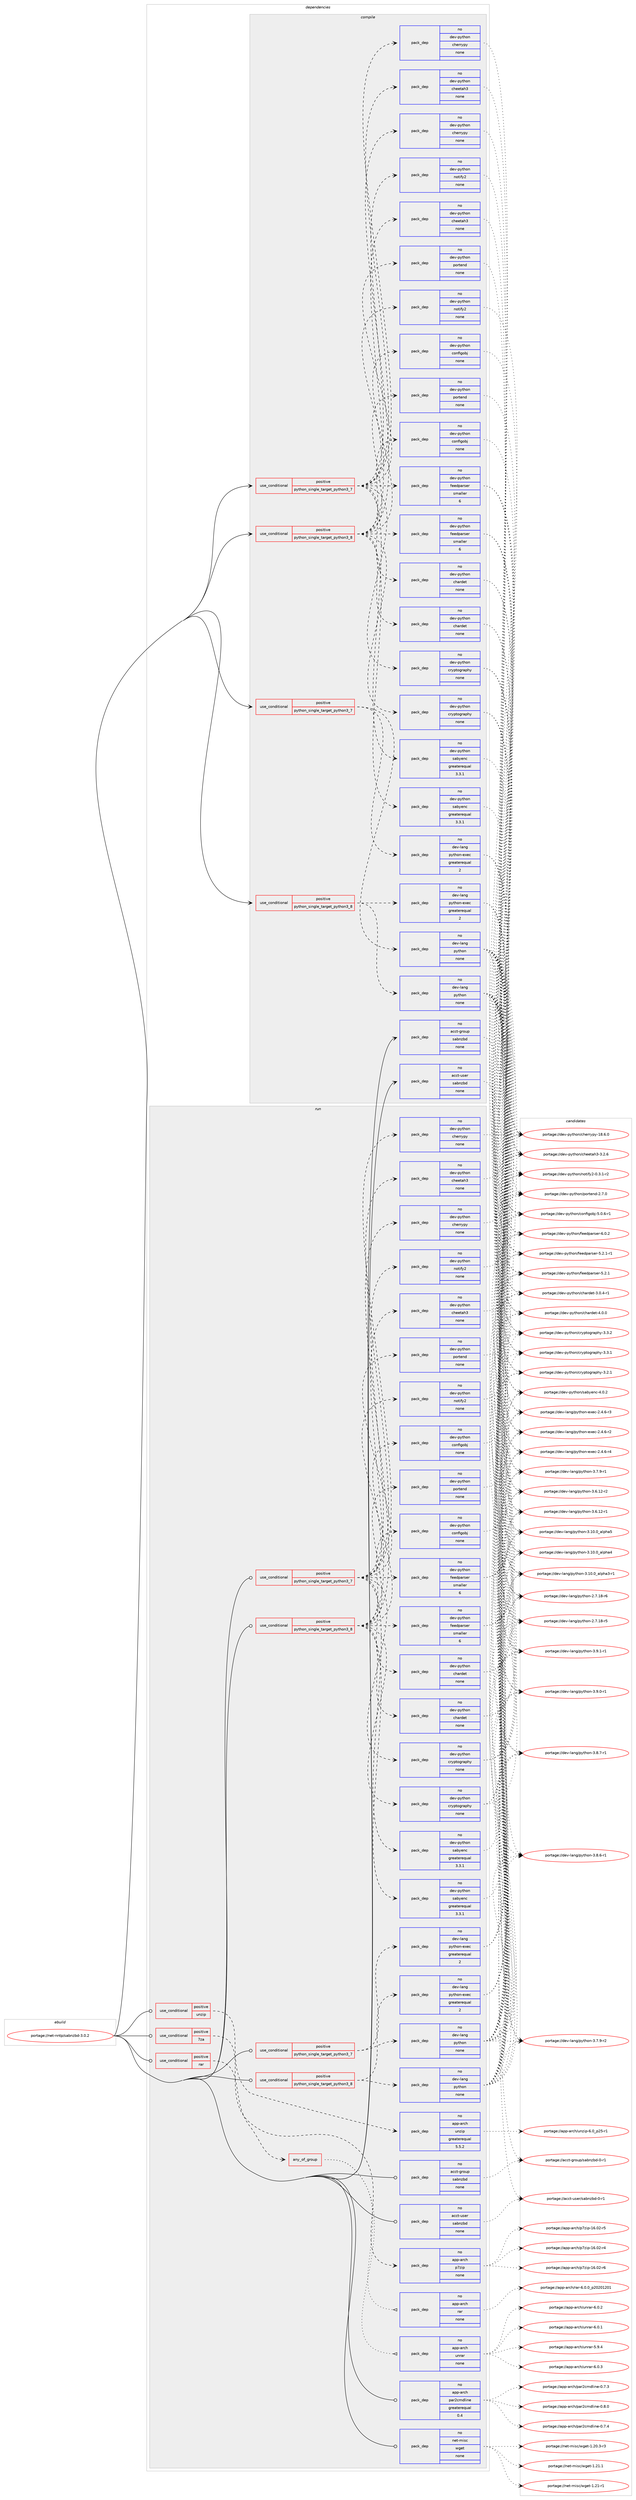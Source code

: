 digraph prolog {

# *************
# Graph options
# *************

newrank=true;
concentrate=true;
compound=true;
graph [rankdir=LR,fontname=Helvetica,fontsize=10,ranksep=1.5];#, ranksep=2.5, nodesep=0.2];
edge  [arrowhead=vee];
node  [fontname=Helvetica,fontsize=10];

# **********
# The ebuild
# **********

subgraph cluster_leftcol {
color=gray;
rank=same;
label=<<i>ebuild</i>>;
id [label="portage://net-nntp/sabnzbd-3.0.2", color=red, width=4, href="../net-nntp/sabnzbd-3.0.2.svg"];
}

# ****************
# The dependencies
# ****************

subgraph cluster_midcol {
color=gray;
label=<<i>dependencies</i>>;
subgraph cluster_compile {
fillcolor="#eeeeee";
style=filled;
label=<<i>compile</i>>;
subgraph cond4142 {
dependency14066 [label=<<TABLE BORDER="0" CELLBORDER="1" CELLSPACING="0" CELLPADDING="4"><TR><TD ROWSPAN="3" CELLPADDING="10">use_conditional</TD></TR><TR><TD>positive</TD></TR><TR><TD>python_single_target_python3_7</TD></TR></TABLE>>, shape=none, color=red];
subgraph pack9794 {
dependency14067 [label=<<TABLE BORDER="0" CELLBORDER="1" CELLSPACING="0" CELLPADDING="4" WIDTH="220"><TR><TD ROWSPAN="6" CELLPADDING="30">pack_dep</TD></TR><TR><TD WIDTH="110">no</TD></TR><TR><TD>dev-lang</TD></TR><TR><TD>python</TD></TR><TR><TD>none</TD></TR><TR><TD></TD></TR></TABLE>>, shape=none, color=blue];
}
dependency14066:e -> dependency14067:w [weight=20,style="dashed",arrowhead="vee"];
subgraph pack9795 {
dependency14068 [label=<<TABLE BORDER="0" CELLBORDER="1" CELLSPACING="0" CELLPADDING="4" WIDTH="220"><TR><TD ROWSPAN="6" CELLPADDING="30">pack_dep</TD></TR><TR><TD WIDTH="110">no</TD></TR><TR><TD>dev-lang</TD></TR><TR><TD>python-exec</TD></TR><TR><TD>greaterequal</TD></TR><TR><TD>2</TD></TR></TABLE>>, shape=none, color=blue];
}
dependency14066:e -> dependency14068:w [weight=20,style="dashed",arrowhead="vee"];
}
id:e -> dependency14066:w [weight=20,style="solid",arrowhead="vee"];
subgraph cond4143 {
dependency14069 [label=<<TABLE BORDER="0" CELLBORDER="1" CELLSPACING="0" CELLPADDING="4"><TR><TD ROWSPAN="3" CELLPADDING="10">use_conditional</TD></TR><TR><TD>positive</TD></TR><TR><TD>python_single_target_python3_7</TD></TR></TABLE>>, shape=none, color=red];
subgraph pack9796 {
dependency14070 [label=<<TABLE BORDER="0" CELLBORDER="1" CELLSPACING="0" CELLPADDING="4" WIDTH="220"><TR><TD ROWSPAN="6" CELLPADDING="30">pack_dep</TD></TR><TR><TD WIDTH="110">no</TD></TR><TR><TD>dev-python</TD></TR><TR><TD>chardet</TD></TR><TR><TD>none</TD></TR><TR><TD></TD></TR></TABLE>>, shape=none, color=blue];
}
dependency14069:e -> dependency14070:w [weight=20,style="dashed",arrowhead="vee"];
subgraph pack9797 {
dependency14071 [label=<<TABLE BORDER="0" CELLBORDER="1" CELLSPACING="0" CELLPADDING="4" WIDTH="220"><TR><TD ROWSPAN="6" CELLPADDING="30">pack_dep</TD></TR><TR><TD WIDTH="110">no</TD></TR><TR><TD>dev-python</TD></TR><TR><TD>cheetah3</TD></TR><TR><TD>none</TD></TR><TR><TD></TD></TR></TABLE>>, shape=none, color=blue];
}
dependency14069:e -> dependency14071:w [weight=20,style="dashed",arrowhead="vee"];
subgraph pack9798 {
dependency14072 [label=<<TABLE BORDER="0" CELLBORDER="1" CELLSPACING="0" CELLPADDING="4" WIDTH="220"><TR><TD ROWSPAN="6" CELLPADDING="30">pack_dep</TD></TR><TR><TD WIDTH="110">no</TD></TR><TR><TD>dev-python</TD></TR><TR><TD>cherrypy</TD></TR><TR><TD>none</TD></TR><TR><TD></TD></TR></TABLE>>, shape=none, color=blue];
}
dependency14069:e -> dependency14072:w [weight=20,style="dashed",arrowhead="vee"];
subgraph pack9799 {
dependency14073 [label=<<TABLE BORDER="0" CELLBORDER="1" CELLSPACING="0" CELLPADDING="4" WIDTH="220"><TR><TD ROWSPAN="6" CELLPADDING="30">pack_dep</TD></TR><TR><TD WIDTH="110">no</TD></TR><TR><TD>dev-python</TD></TR><TR><TD>configobj</TD></TR><TR><TD>none</TD></TR><TR><TD></TD></TR></TABLE>>, shape=none, color=blue];
}
dependency14069:e -> dependency14073:w [weight=20,style="dashed",arrowhead="vee"];
subgraph pack9800 {
dependency14074 [label=<<TABLE BORDER="0" CELLBORDER="1" CELLSPACING="0" CELLPADDING="4" WIDTH="220"><TR><TD ROWSPAN="6" CELLPADDING="30">pack_dep</TD></TR><TR><TD WIDTH="110">no</TD></TR><TR><TD>dev-python</TD></TR><TR><TD>cryptography</TD></TR><TR><TD>none</TD></TR><TR><TD></TD></TR></TABLE>>, shape=none, color=blue];
}
dependency14069:e -> dependency14074:w [weight=20,style="dashed",arrowhead="vee"];
subgraph pack9801 {
dependency14075 [label=<<TABLE BORDER="0" CELLBORDER="1" CELLSPACING="0" CELLPADDING="4" WIDTH="220"><TR><TD ROWSPAN="6" CELLPADDING="30">pack_dep</TD></TR><TR><TD WIDTH="110">no</TD></TR><TR><TD>dev-python</TD></TR><TR><TD>feedparser</TD></TR><TR><TD>smaller</TD></TR><TR><TD>6</TD></TR></TABLE>>, shape=none, color=blue];
}
dependency14069:e -> dependency14075:w [weight=20,style="dashed",arrowhead="vee"];
subgraph pack9802 {
dependency14076 [label=<<TABLE BORDER="0" CELLBORDER="1" CELLSPACING="0" CELLPADDING="4" WIDTH="220"><TR><TD ROWSPAN="6" CELLPADDING="30">pack_dep</TD></TR><TR><TD WIDTH="110">no</TD></TR><TR><TD>dev-python</TD></TR><TR><TD>notify2</TD></TR><TR><TD>none</TD></TR><TR><TD></TD></TR></TABLE>>, shape=none, color=blue];
}
dependency14069:e -> dependency14076:w [weight=20,style="dashed",arrowhead="vee"];
subgraph pack9803 {
dependency14077 [label=<<TABLE BORDER="0" CELLBORDER="1" CELLSPACING="0" CELLPADDING="4" WIDTH="220"><TR><TD ROWSPAN="6" CELLPADDING="30">pack_dep</TD></TR><TR><TD WIDTH="110">no</TD></TR><TR><TD>dev-python</TD></TR><TR><TD>portend</TD></TR><TR><TD>none</TD></TR><TR><TD></TD></TR></TABLE>>, shape=none, color=blue];
}
dependency14069:e -> dependency14077:w [weight=20,style="dashed",arrowhead="vee"];
subgraph pack9804 {
dependency14078 [label=<<TABLE BORDER="0" CELLBORDER="1" CELLSPACING="0" CELLPADDING="4" WIDTH="220"><TR><TD ROWSPAN="6" CELLPADDING="30">pack_dep</TD></TR><TR><TD WIDTH="110">no</TD></TR><TR><TD>dev-python</TD></TR><TR><TD>sabyenc</TD></TR><TR><TD>greaterequal</TD></TR><TR><TD>3.3.1</TD></TR></TABLE>>, shape=none, color=blue];
}
dependency14069:e -> dependency14078:w [weight=20,style="dashed",arrowhead="vee"];
}
id:e -> dependency14069:w [weight=20,style="solid",arrowhead="vee"];
subgraph cond4144 {
dependency14079 [label=<<TABLE BORDER="0" CELLBORDER="1" CELLSPACING="0" CELLPADDING="4"><TR><TD ROWSPAN="3" CELLPADDING="10">use_conditional</TD></TR><TR><TD>positive</TD></TR><TR><TD>python_single_target_python3_8</TD></TR></TABLE>>, shape=none, color=red];
subgraph pack9805 {
dependency14080 [label=<<TABLE BORDER="0" CELLBORDER="1" CELLSPACING="0" CELLPADDING="4" WIDTH="220"><TR><TD ROWSPAN="6" CELLPADDING="30">pack_dep</TD></TR><TR><TD WIDTH="110">no</TD></TR><TR><TD>dev-lang</TD></TR><TR><TD>python</TD></TR><TR><TD>none</TD></TR><TR><TD></TD></TR></TABLE>>, shape=none, color=blue];
}
dependency14079:e -> dependency14080:w [weight=20,style="dashed",arrowhead="vee"];
subgraph pack9806 {
dependency14081 [label=<<TABLE BORDER="0" CELLBORDER="1" CELLSPACING="0" CELLPADDING="4" WIDTH="220"><TR><TD ROWSPAN="6" CELLPADDING="30">pack_dep</TD></TR><TR><TD WIDTH="110">no</TD></TR><TR><TD>dev-lang</TD></TR><TR><TD>python-exec</TD></TR><TR><TD>greaterequal</TD></TR><TR><TD>2</TD></TR></TABLE>>, shape=none, color=blue];
}
dependency14079:e -> dependency14081:w [weight=20,style="dashed",arrowhead="vee"];
}
id:e -> dependency14079:w [weight=20,style="solid",arrowhead="vee"];
subgraph cond4145 {
dependency14082 [label=<<TABLE BORDER="0" CELLBORDER="1" CELLSPACING="0" CELLPADDING="4"><TR><TD ROWSPAN="3" CELLPADDING="10">use_conditional</TD></TR><TR><TD>positive</TD></TR><TR><TD>python_single_target_python3_8</TD></TR></TABLE>>, shape=none, color=red];
subgraph pack9807 {
dependency14083 [label=<<TABLE BORDER="0" CELLBORDER="1" CELLSPACING="0" CELLPADDING="4" WIDTH="220"><TR><TD ROWSPAN="6" CELLPADDING="30">pack_dep</TD></TR><TR><TD WIDTH="110">no</TD></TR><TR><TD>dev-python</TD></TR><TR><TD>chardet</TD></TR><TR><TD>none</TD></TR><TR><TD></TD></TR></TABLE>>, shape=none, color=blue];
}
dependency14082:e -> dependency14083:w [weight=20,style="dashed",arrowhead="vee"];
subgraph pack9808 {
dependency14084 [label=<<TABLE BORDER="0" CELLBORDER="1" CELLSPACING="0" CELLPADDING="4" WIDTH="220"><TR><TD ROWSPAN="6" CELLPADDING="30">pack_dep</TD></TR><TR><TD WIDTH="110">no</TD></TR><TR><TD>dev-python</TD></TR><TR><TD>cheetah3</TD></TR><TR><TD>none</TD></TR><TR><TD></TD></TR></TABLE>>, shape=none, color=blue];
}
dependency14082:e -> dependency14084:w [weight=20,style="dashed",arrowhead="vee"];
subgraph pack9809 {
dependency14085 [label=<<TABLE BORDER="0" CELLBORDER="1" CELLSPACING="0" CELLPADDING="4" WIDTH="220"><TR><TD ROWSPAN="6" CELLPADDING="30">pack_dep</TD></TR><TR><TD WIDTH="110">no</TD></TR><TR><TD>dev-python</TD></TR><TR><TD>cherrypy</TD></TR><TR><TD>none</TD></TR><TR><TD></TD></TR></TABLE>>, shape=none, color=blue];
}
dependency14082:e -> dependency14085:w [weight=20,style="dashed",arrowhead="vee"];
subgraph pack9810 {
dependency14086 [label=<<TABLE BORDER="0" CELLBORDER="1" CELLSPACING="0" CELLPADDING="4" WIDTH="220"><TR><TD ROWSPAN="6" CELLPADDING="30">pack_dep</TD></TR><TR><TD WIDTH="110">no</TD></TR><TR><TD>dev-python</TD></TR><TR><TD>configobj</TD></TR><TR><TD>none</TD></TR><TR><TD></TD></TR></TABLE>>, shape=none, color=blue];
}
dependency14082:e -> dependency14086:w [weight=20,style="dashed",arrowhead="vee"];
subgraph pack9811 {
dependency14087 [label=<<TABLE BORDER="0" CELLBORDER="1" CELLSPACING="0" CELLPADDING="4" WIDTH="220"><TR><TD ROWSPAN="6" CELLPADDING="30">pack_dep</TD></TR><TR><TD WIDTH="110">no</TD></TR><TR><TD>dev-python</TD></TR><TR><TD>cryptography</TD></TR><TR><TD>none</TD></TR><TR><TD></TD></TR></TABLE>>, shape=none, color=blue];
}
dependency14082:e -> dependency14087:w [weight=20,style="dashed",arrowhead="vee"];
subgraph pack9812 {
dependency14088 [label=<<TABLE BORDER="0" CELLBORDER="1" CELLSPACING="0" CELLPADDING="4" WIDTH="220"><TR><TD ROWSPAN="6" CELLPADDING="30">pack_dep</TD></TR><TR><TD WIDTH="110">no</TD></TR><TR><TD>dev-python</TD></TR><TR><TD>feedparser</TD></TR><TR><TD>smaller</TD></TR><TR><TD>6</TD></TR></TABLE>>, shape=none, color=blue];
}
dependency14082:e -> dependency14088:w [weight=20,style="dashed",arrowhead="vee"];
subgraph pack9813 {
dependency14089 [label=<<TABLE BORDER="0" CELLBORDER="1" CELLSPACING="0" CELLPADDING="4" WIDTH="220"><TR><TD ROWSPAN="6" CELLPADDING="30">pack_dep</TD></TR><TR><TD WIDTH="110">no</TD></TR><TR><TD>dev-python</TD></TR><TR><TD>notify2</TD></TR><TR><TD>none</TD></TR><TR><TD></TD></TR></TABLE>>, shape=none, color=blue];
}
dependency14082:e -> dependency14089:w [weight=20,style="dashed",arrowhead="vee"];
subgraph pack9814 {
dependency14090 [label=<<TABLE BORDER="0" CELLBORDER="1" CELLSPACING="0" CELLPADDING="4" WIDTH="220"><TR><TD ROWSPAN="6" CELLPADDING="30">pack_dep</TD></TR><TR><TD WIDTH="110">no</TD></TR><TR><TD>dev-python</TD></TR><TR><TD>portend</TD></TR><TR><TD>none</TD></TR><TR><TD></TD></TR></TABLE>>, shape=none, color=blue];
}
dependency14082:e -> dependency14090:w [weight=20,style="dashed",arrowhead="vee"];
subgraph pack9815 {
dependency14091 [label=<<TABLE BORDER="0" CELLBORDER="1" CELLSPACING="0" CELLPADDING="4" WIDTH="220"><TR><TD ROWSPAN="6" CELLPADDING="30">pack_dep</TD></TR><TR><TD WIDTH="110">no</TD></TR><TR><TD>dev-python</TD></TR><TR><TD>sabyenc</TD></TR><TR><TD>greaterequal</TD></TR><TR><TD>3.3.1</TD></TR></TABLE>>, shape=none, color=blue];
}
dependency14082:e -> dependency14091:w [weight=20,style="dashed",arrowhead="vee"];
}
id:e -> dependency14082:w [weight=20,style="solid",arrowhead="vee"];
subgraph pack9816 {
dependency14092 [label=<<TABLE BORDER="0" CELLBORDER="1" CELLSPACING="0" CELLPADDING="4" WIDTH="220"><TR><TD ROWSPAN="6" CELLPADDING="30">pack_dep</TD></TR><TR><TD WIDTH="110">no</TD></TR><TR><TD>acct-group</TD></TR><TR><TD>sabnzbd</TD></TR><TR><TD>none</TD></TR><TR><TD></TD></TR></TABLE>>, shape=none, color=blue];
}
id:e -> dependency14092:w [weight=20,style="solid",arrowhead="vee"];
subgraph pack9817 {
dependency14093 [label=<<TABLE BORDER="0" CELLBORDER="1" CELLSPACING="0" CELLPADDING="4" WIDTH="220"><TR><TD ROWSPAN="6" CELLPADDING="30">pack_dep</TD></TR><TR><TD WIDTH="110">no</TD></TR><TR><TD>acct-user</TD></TR><TR><TD>sabnzbd</TD></TR><TR><TD>none</TD></TR><TR><TD></TD></TR></TABLE>>, shape=none, color=blue];
}
id:e -> dependency14093:w [weight=20,style="solid",arrowhead="vee"];
}
subgraph cluster_compileandrun {
fillcolor="#eeeeee";
style=filled;
label=<<i>compile and run</i>>;
}
subgraph cluster_run {
fillcolor="#eeeeee";
style=filled;
label=<<i>run</i>>;
subgraph cond4146 {
dependency14094 [label=<<TABLE BORDER="0" CELLBORDER="1" CELLSPACING="0" CELLPADDING="4"><TR><TD ROWSPAN="3" CELLPADDING="10">use_conditional</TD></TR><TR><TD>positive</TD></TR><TR><TD>7za</TD></TR></TABLE>>, shape=none, color=red];
subgraph pack9818 {
dependency14095 [label=<<TABLE BORDER="0" CELLBORDER="1" CELLSPACING="0" CELLPADDING="4" WIDTH="220"><TR><TD ROWSPAN="6" CELLPADDING="30">pack_dep</TD></TR><TR><TD WIDTH="110">no</TD></TR><TR><TD>app-arch</TD></TR><TR><TD>p7zip</TD></TR><TR><TD>none</TD></TR><TR><TD></TD></TR></TABLE>>, shape=none, color=blue];
}
dependency14094:e -> dependency14095:w [weight=20,style="dashed",arrowhead="vee"];
}
id:e -> dependency14094:w [weight=20,style="solid",arrowhead="odot"];
subgraph cond4147 {
dependency14096 [label=<<TABLE BORDER="0" CELLBORDER="1" CELLSPACING="0" CELLPADDING="4"><TR><TD ROWSPAN="3" CELLPADDING="10">use_conditional</TD></TR><TR><TD>positive</TD></TR><TR><TD>python_single_target_python3_7</TD></TR></TABLE>>, shape=none, color=red];
subgraph pack9819 {
dependency14097 [label=<<TABLE BORDER="0" CELLBORDER="1" CELLSPACING="0" CELLPADDING="4" WIDTH="220"><TR><TD ROWSPAN="6" CELLPADDING="30">pack_dep</TD></TR><TR><TD WIDTH="110">no</TD></TR><TR><TD>dev-lang</TD></TR><TR><TD>python</TD></TR><TR><TD>none</TD></TR><TR><TD></TD></TR></TABLE>>, shape=none, color=blue];
}
dependency14096:e -> dependency14097:w [weight=20,style="dashed",arrowhead="vee"];
subgraph pack9820 {
dependency14098 [label=<<TABLE BORDER="0" CELLBORDER="1" CELLSPACING="0" CELLPADDING="4" WIDTH="220"><TR><TD ROWSPAN="6" CELLPADDING="30">pack_dep</TD></TR><TR><TD WIDTH="110">no</TD></TR><TR><TD>dev-lang</TD></TR><TR><TD>python-exec</TD></TR><TR><TD>greaterequal</TD></TR><TR><TD>2</TD></TR></TABLE>>, shape=none, color=blue];
}
dependency14096:e -> dependency14098:w [weight=20,style="dashed",arrowhead="vee"];
}
id:e -> dependency14096:w [weight=20,style="solid",arrowhead="odot"];
subgraph cond4148 {
dependency14099 [label=<<TABLE BORDER="0" CELLBORDER="1" CELLSPACING="0" CELLPADDING="4"><TR><TD ROWSPAN="3" CELLPADDING="10">use_conditional</TD></TR><TR><TD>positive</TD></TR><TR><TD>python_single_target_python3_7</TD></TR></TABLE>>, shape=none, color=red];
subgraph pack9821 {
dependency14100 [label=<<TABLE BORDER="0" CELLBORDER="1" CELLSPACING="0" CELLPADDING="4" WIDTH="220"><TR><TD ROWSPAN="6" CELLPADDING="30">pack_dep</TD></TR><TR><TD WIDTH="110">no</TD></TR><TR><TD>dev-python</TD></TR><TR><TD>chardet</TD></TR><TR><TD>none</TD></TR><TR><TD></TD></TR></TABLE>>, shape=none, color=blue];
}
dependency14099:e -> dependency14100:w [weight=20,style="dashed",arrowhead="vee"];
subgraph pack9822 {
dependency14101 [label=<<TABLE BORDER="0" CELLBORDER="1" CELLSPACING="0" CELLPADDING="4" WIDTH="220"><TR><TD ROWSPAN="6" CELLPADDING="30">pack_dep</TD></TR><TR><TD WIDTH="110">no</TD></TR><TR><TD>dev-python</TD></TR><TR><TD>cheetah3</TD></TR><TR><TD>none</TD></TR><TR><TD></TD></TR></TABLE>>, shape=none, color=blue];
}
dependency14099:e -> dependency14101:w [weight=20,style="dashed",arrowhead="vee"];
subgraph pack9823 {
dependency14102 [label=<<TABLE BORDER="0" CELLBORDER="1" CELLSPACING="0" CELLPADDING="4" WIDTH="220"><TR><TD ROWSPAN="6" CELLPADDING="30">pack_dep</TD></TR><TR><TD WIDTH="110">no</TD></TR><TR><TD>dev-python</TD></TR><TR><TD>cherrypy</TD></TR><TR><TD>none</TD></TR><TR><TD></TD></TR></TABLE>>, shape=none, color=blue];
}
dependency14099:e -> dependency14102:w [weight=20,style="dashed",arrowhead="vee"];
subgraph pack9824 {
dependency14103 [label=<<TABLE BORDER="0" CELLBORDER="1" CELLSPACING="0" CELLPADDING="4" WIDTH="220"><TR><TD ROWSPAN="6" CELLPADDING="30">pack_dep</TD></TR><TR><TD WIDTH="110">no</TD></TR><TR><TD>dev-python</TD></TR><TR><TD>configobj</TD></TR><TR><TD>none</TD></TR><TR><TD></TD></TR></TABLE>>, shape=none, color=blue];
}
dependency14099:e -> dependency14103:w [weight=20,style="dashed",arrowhead="vee"];
subgraph pack9825 {
dependency14104 [label=<<TABLE BORDER="0" CELLBORDER="1" CELLSPACING="0" CELLPADDING="4" WIDTH="220"><TR><TD ROWSPAN="6" CELLPADDING="30">pack_dep</TD></TR><TR><TD WIDTH="110">no</TD></TR><TR><TD>dev-python</TD></TR><TR><TD>cryptography</TD></TR><TR><TD>none</TD></TR><TR><TD></TD></TR></TABLE>>, shape=none, color=blue];
}
dependency14099:e -> dependency14104:w [weight=20,style="dashed",arrowhead="vee"];
subgraph pack9826 {
dependency14105 [label=<<TABLE BORDER="0" CELLBORDER="1" CELLSPACING="0" CELLPADDING="4" WIDTH="220"><TR><TD ROWSPAN="6" CELLPADDING="30">pack_dep</TD></TR><TR><TD WIDTH="110">no</TD></TR><TR><TD>dev-python</TD></TR><TR><TD>feedparser</TD></TR><TR><TD>smaller</TD></TR><TR><TD>6</TD></TR></TABLE>>, shape=none, color=blue];
}
dependency14099:e -> dependency14105:w [weight=20,style="dashed",arrowhead="vee"];
subgraph pack9827 {
dependency14106 [label=<<TABLE BORDER="0" CELLBORDER="1" CELLSPACING="0" CELLPADDING="4" WIDTH="220"><TR><TD ROWSPAN="6" CELLPADDING="30">pack_dep</TD></TR><TR><TD WIDTH="110">no</TD></TR><TR><TD>dev-python</TD></TR><TR><TD>notify2</TD></TR><TR><TD>none</TD></TR><TR><TD></TD></TR></TABLE>>, shape=none, color=blue];
}
dependency14099:e -> dependency14106:w [weight=20,style="dashed",arrowhead="vee"];
subgraph pack9828 {
dependency14107 [label=<<TABLE BORDER="0" CELLBORDER="1" CELLSPACING="0" CELLPADDING="4" WIDTH="220"><TR><TD ROWSPAN="6" CELLPADDING="30">pack_dep</TD></TR><TR><TD WIDTH="110">no</TD></TR><TR><TD>dev-python</TD></TR><TR><TD>portend</TD></TR><TR><TD>none</TD></TR><TR><TD></TD></TR></TABLE>>, shape=none, color=blue];
}
dependency14099:e -> dependency14107:w [weight=20,style="dashed",arrowhead="vee"];
subgraph pack9829 {
dependency14108 [label=<<TABLE BORDER="0" CELLBORDER="1" CELLSPACING="0" CELLPADDING="4" WIDTH="220"><TR><TD ROWSPAN="6" CELLPADDING="30">pack_dep</TD></TR><TR><TD WIDTH="110">no</TD></TR><TR><TD>dev-python</TD></TR><TR><TD>sabyenc</TD></TR><TR><TD>greaterequal</TD></TR><TR><TD>3.3.1</TD></TR></TABLE>>, shape=none, color=blue];
}
dependency14099:e -> dependency14108:w [weight=20,style="dashed",arrowhead="vee"];
}
id:e -> dependency14099:w [weight=20,style="solid",arrowhead="odot"];
subgraph cond4149 {
dependency14109 [label=<<TABLE BORDER="0" CELLBORDER="1" CELLSPACING="0" CELLPADDING="4"><TR><TD ROWSPAN="3" CELLPADDING="10">use_conditional</TD></TR><TR><TD>positive</TD></TR><TR><TD>python_single_target_python3_8</TD></TR></TABLE>>, shape=none, color=red];
subgraph pack9830 {
dependency14110 [label=<<TABLE BORDER="0" CELLBORDER="1" CELLSPACING="0" CELLPADDING="4" WIDTH="220"><TR><TD ROWSPAN="6" CELLPADDING="30">pack_dep</TD></TR><TR><TD WIDTH="110">no</TD></TR><TR><TD>dev-lang</TD></TR><TR><TD>python</TD></TR><TR><TD>none</TD></TR><TR><TD></TD></TR></TABLE>>, shape=none, color=blue];
}
dependency14109:e -> dependency14110:w [weight=20,style="dashed",arrowhead="vee"];
subgraph pack9831 {
dependency14111 [label=<<TABLE BORDER="0" CELLBORDER="1" CELLSPACING="0" CELLPADDING="4" WIDTH="220"><TR><TD ROWSPAN="6" CELLPADDING="30">pack_dep</TD></TR><TR><TD WIDTH="110">no</TD></TR><TR><TD>dev-lang</TD></TR><TR><TD>python-exec</TD></TR><TR><TD>greaterequal</TD></TR><TR><TD>2</TD></TR></TABLE>>, shape=none, color=blue];
}
dependency14109:e -> dependency14111:w [weight=20,style="dashed",arrowhead="vee"];
}
id:e -> dependency14109:w [weight=20,style="solid",arrowhead="odot"];
subgraph cond4150 {
dependency14112 [label=<<TABLE BORDER="0" CELLBORDER="1" CELLSPACING="0" CELLPADDING="4"><TR><TD ROWSPAN="3" CELLPADDING="10">use_conditional</TD></TR><TR><TD>positive</TD></TR><TR><TD>python_single_target_python3_8</TD></TR></TABLE>>, shape=none, color=red];
subgraph pack9832 {
dependency14113 [label=<<TABLE BORDER="0" CELLBORDER="1" CELLSPACING="0" CELLPADDING="4" WIDTH="220"><TR><TD ROWSPAN="6" CELLPADDING="30">pack_dep</TD></TR><TR><TD WIDTH="110">no</TD></TR><TR><TD>dev-python</TD></TR><TR><TD>chardet</TD></TR><TR><TD>none</TD></TR><TR><TD></TD></TR></TABLE>>, shape=none, color=blue];
}
dependency14112:e -> dependency14113:w [weight=20,style="dashed",arrowhead="vee"];
subgraph pack9833 {
dependency14114 [label=<<TABLE BORDER="0" CELLBORDER="1" CELLSPACING="0" CELLPADDING="4" WIDTH="220"><TR><TD ROWSPAN="6" CELLPADDING="30">pack_dep</TD></TR><TR><TD WIDTH="110">no</TD></TR><TR><TD>dev-python</TD></TR><TR><TD>cheetah3</TD></TR><TR><TD>none</TD></TR><TR><TD></TD></TR></TABLE>>, shape=none, color=blue];
}
dependency14112:e -> dependency14114:w [weight=20,style="dashed",arrowhead="vee"];
subgraph pack9834 {
dependency14115 [label=<<TABLE BORDER="0" CELLBORDER="1" CELLSPACING="0" CELLPADDING="4" WIDTH="220"><TR><TD ROWSPAN="6" CELLPADDING="30">pack_dep</TD></TR><TR><TD WIDTH="110">no</TD></TR><TR><TD>dev-python</TD></TR><TR><TD>cherrypy</TD></TR><TR><TD>none</TD></TR><TR><TD></TD></TR></TABLE>>, shape=none, color=blue];
}
dependency14112:e -> dependency14115:w [weight=20,style="dashed",arrowhead="vee"];
subgraph pack9835 {
dependency14116 [label=<<TABLE BORDER="0" CELLBORDER="1" CELLSPACING="0" CELLPADDING="4" WIDTH="220"><TR><TD ROWSPAN="6" CELLPADDING="30">pack_dep</TD></TR><TR><TD WIDTH="110">no</TD></TR><TR><TD>dev-python</TD></TR><TR><TD>configobj</TD></TR><TR><TD>none</TD></TR><TR><TD></TD></TR></TABLE>>, shape=none, color=blue];
}
dependency14112:e -> dependency14116:w [weight=20,style="dashed",arrowhead="vee"];
subgraph pack9836 {
dependency14117 [label=<<TABLE BORDER="0" CELLBORDER="1" CELLSPACING="0" CELLPADDING="4" WIDTH="220"><TR><TD ROWSPAN="6" CELLPADDING="30">pack_dep</TD></TR><TR><TD WIDTH="110">no</TD></TR><TR><TD>dev-python</TD></TR><TR><TD>cryptography</TD></TR><TR><TD>none</TD></TR><TR><TD></TD></TR></TABLE>>, shape=none, color=blue];
}
dependency14112:e -> dependency14117:w [weight=20,style="dashed",arrowhead="vee"];
subgraph pack9837 {
dependency14118 [label=<<TABLE BORDER="0" CELLBORDER="1" CELLSPACING="0" CELLPADDING="4" WIDTH="220"><TR><TD ROWSPAN="6" CELLPADDING="30">pack_dep</TD></TR><TR><TD WIDTH="110">no</TD></TR><TR><TD>dev-python</TD></TR><TR><TD>feedparser</TD></TR><TR><TD>smaller</TD></TR><TR><TD>6</TD></TR></TABLE>>, shape=none, color=blue];
}
dependency14112:e -> dependency14118:w [weight=20,style="dashed",arrowhead="vee"];
subgraph pack9838 {
dependency14119 [label=<<TABLE BORDER="0" CELLBORDER="1" CELLSPACING="0" CELLPADDING="4" WIDTH="220"><TR><TD ROWSPAN="6" CELLPADDING="30">pack_dep</TD></TR><TR><TD WIDTH="110">no</TD></TR><TR><TD>dev-python</TD></TR><TR><TD>notify2</TD></TR><TR><TD>none</TD></TR><TR><TD></TD></TR></TABLE>>, shape=none, color=blue];
}
dependency14112:e -> dependency14119:w [weight=20,style="dashed",arrowhead="vee"];
subgraph pack9839 {
dependency14120 [label=<<TABLE BORDER="0" CELLBORDER="1" CELLSPACING="0" CELLPADDING="4" WIDTH="220"><TR><TD ROWSPAN="6" CELLPADDING="30">pack_dep</TD></TR><TR><TD WIDTH="110">no</TD></TR><TR><TD>dev-python</TD></TR><TR><TD>portend</TD></TR><TR><TD>none</TD></TR><TR><TD></TD></TR></TABLE>>, shape=none, color=blue];
}
dependency14112:e -> dependency14120:w [weight=20,style="dashed",arrowhead="vee"];
subgraph pack9840 {
dependency14121 [label=<<TABLE BORDER="0" CELLBORDER="1" CELLSPACING="0" CELLPADDING="4" WIDTH="220"><TR><TD ROWSPAN="6" CELLPADDING="30">pack_dep</TD></TR><TR><TD WIDTH="110">no</TD></TR><TR><TD>dev-python</TD></TR><TR><TD>sabyenc</TD></TR><TR><TD>greaterequal</TD></TR><TR><TD>3.3.1</TD></TR></TABLE>>, shape=none, color=blue];
}
dependency14112:e -> dependency14121:w [weight=20,style="dashed",arrowhead="vee"];
}
id:e -> dependency14112:w [weight=20,style="solid",arrowhead="odot"];
subgraph cond4151 {
dependency14122 [label=<<TABLE BORDER="0" CELLBORDER="1" CELLSPACING="0" CELLPADDING="4"><TR><TD ROWSPAN="3" CELLPADDING="10">use_conditional</TD></TR><TR><TD>positive</TD></TR><TR><TD>rar</TD></TR></TABLE>>, shape=none, color=red];
subgraph any121 {
dependency14123 [label=<<TABLE BORDER="0" CELLBORDER="1" CELLSPACING="0" CELLPADDING="4"><TR><TD CELLPADDING="10">any_of_group</TD></TR></TABLE>>, shape=none, color=red];subgraph pack9841 {
dependency14124 [label=<<TABLE BORDER="0" CELLBORDER="1" CELLSPACING="0" CELLPADDING="4" WIDTH="220"><TR><TD ROWSPAN="6" CELLPADDING="30">pack_dep</TD></TR><TR><TD WIDTH="110">no</TD></TR><TR><TD>app-arch</TD></TR><TR><TD>unrar</TD></TR><TR><TD>none</TD></TR><TR><TD></TD></TR></TABLE>>, shape=none, color=blue];
}
dependency14123:e -> dependency14124:w [weight=20,style="dotted",arrowhead="oinv"];
subgraph pack9842 {
dependency14125 [label=<<TABLE BORDER="0" CELLBORDER="1" CELLSPACING="0" CELLPADDING="4" WIDTH="220"><TR><TD ROWSPAN="6" CELLPADDING="30">pack_dep</TD></TR><TR><TD WIDTH="110">no</TD></TR><TR><TD>app-arch</TD></TR><TR><TD>rar</TD></TR><TR><TD>none</TD></TR><TR><TD></TD></TR></TABLE>>, shape=none, color=blue];
}
dependency14123:e -> dependency14125:w [weight=20,style="dotted",arrowhead="oinv"];
}
dependency14122:e -> dependency14123:w [weight=20,style="dashed",arrowhead="vee"];
}
id:e -> dependency14122:w [weight=20,style="solid",arrowhead="odot"];
subgraph cond4152 {
dependency14126 [label=<<TABLE BORDER="0" CELLBORDER="1" CELLSPACING="0" CELLPADDING="4"><TR><TD ROWSPAN="3" CELLPADDING="10">use_conditional</TD></TR><TR><TD>positive</TD></TR><TR><TD>unzip</TD></TR></TABLE>>, shape=none, color=red];
subgraph pack9843 {
dependency14127 [label=<<TABLE BORDER="0" CELLBORDER="1" CELLSPACING="0" CELLPADDING="4" WIDTH="220"><TR><TD ROWSPAN="6" CELLPADDING="30">pack_dep</TD></TR><TR><TD WIDTH="110">no</TD></TR><TR><TD>app-arch</TD></TR><TR><TD>unzip</TD></TR><TR><TD>greaterequal</TD></TR><TR><TD>5.5.2</TD></TR></TABLE>>, shape=none, color=blue];
}
dependency14126:e -> dependency14127:w [weight=20,style="dashed",arrowhead="vee"];
}
id:e -> dependency14126:w [weight=20,style="solid",arrowhead="odot"];
subgraph pack9844 {
dependency14128 [label=<<TABLE BORDER="0" CELLBORDER="1" CELLSPACING="0" CELLPADDING="4" WIDTH="220"><TR><TD ROWSPAN="6" CELLPADDING="30">pack_dep</TD></TR><TR><TD WIDTH="110">no</TD></TR><TR><TD>acct-group</TD></TR><TR><TD>sabnzbd</TD></TR><TR><TD>none</TD></TR><TR><TD></TD></TR></TABLE>>, shape=none, color=blue];
}
id:e -> dependency14128:w [weight=20,style="solid",arrowhead="odot"];
subgraph pack9845 {
dependency14129 [label=<<TABLE BORDER="0" CELLBORDER="1" CELLSPACING="0" CELLPADDING="4" WIDTH="220"><TR><TD ROWSPAN="6" CELLPADDING="30">pack_dep</TD></TR><TR><TD WIDTH="110">no</TD></TR><TR><TD>acct-user</TD></TR><TR><TD>sabnzbd</TD></TR><TR><TD>none</TD></TR><TR><TD></TD></TR></TABLE>>, shape=none, color=blue];
}
id:e -> dependency14129:w [weight=20,style="solid",arrowhead="odot"];
subgraph pack9846 {
dependency14130 [label=<<TABLE BORDER="0" CELLBORDER="1" CELLSPACING="0" CELLPADDING="4" WIDTH="220"><TR><TD ROWSPAN="6" CELLPADDING="30">pack_dep</TD></TR><TR><TD WIDTH="110">no</TD></TR><TR><TD>app-arch</TD></TR><TR><TD>par2cmdline</TD></TR><TR><TD>greaterequal</TD></TR><TR><TD>0.4</TD></TR></TABLE>>, shape=none, color=blue];
}
id:e -> dependency14130:w [weight=20,style="solid",arrowhead="odot"];
subgraph pack9847 {
dependency14131 [label=<<TABLE BORDER="0" CELLBORDER="1" CELLSPACING="0" CELLPADDING="4" WIDTH="220"><TR><TD ROWSPAN="6" CELLPADDING="30">pack_dep</TD></TR><TR><TD WIDTH="110">no</TD></TR><TR><TD>net-misc</TD></TR><TR><TD>wget</TD></TR><TR><TD>none</TD></TR><TR><TD></TD></TR></TABLE>>, shape=none, color=blue];
}
id:e -> dependency14131:w [weight=20,style="solid",arrowhead="odot"];
}
}

# **************
# The candidates
# **************

subgraph cluster_choices {
rank=same;
color=gray;
label=<<i>candidates</i>>;

subgraph choice9794 {
color=black;
nodesep=1;
choice1001011184510897110103471121211161041111104551465746494511449 [label="portage://dev-lang/python-3.9.1-r1", color=red, width=4,href="../dev-lang/python-3.9.1-r1.svg"];
choice1001011184510897110103471121211161041111104551465746484511449 [label="portage://dev-lang/python-3.9.0-r1", color=red, width=4,href="../dev-lang/python-3.9.0-r1.svg"];
choice1001011184510897110103471121211161041111104551465646554511449 [label="portage://dev-lang/python-3.8.7-r1", color=red, width=4,href="../dev-lang/python-3.8.7-r1.svg"];
choice1001011184510897110103471121211161041111104551465646544511449 [label="portage://dev-lang/python-3.8.6-r1", color=red, width=4,href="../dev-lang/python-3.8.6-r1.svg"];
choice1001011184510897110103471121211161041111104551465546574511450 [label="portage://dev-lang/python-3.7.9-r2", color=red, width=4,href="../dev-lang/python-3.7.9-r2.svg"];
choice1001011184510897110103471121211161041111104551465546574511449 [label="portage://dev-lang/python-3.7.9-r1", color=red, width=4,href="../dev-lang/python-3.7.9-r1.svg"];
choice100101118451089711010347112121116104111110455146544649504511450 [label="portage://dev-lang/python-3.6.12-r2", color=red, width=4,href="../dev-lang/python-3.6.12-r2.svg"];
choice100101118451089711010347112121116104111110455146544649504511449 [label="portage://dev-lang/python-3.6.12-r1", color=red, width=4,href="../dev-lang/python-3.6.12-r1.svg"];
choice1001011184510897110103471121211161041111104551464948464895971081121049753 [label="portage://dev-lang/python-3.10.0_alpha5", color=red, width=4,href="../dev-lang/python-3.10.0_alpha5.svg"];
choice1001011184510897110103471121211161041111104551464948464895971081121049752 [label="portage://dev-lang/python-3.10.0_alpha4", color=red, width=4,href="../dev-lang/python-3.10.0_alpha4.svg"];
choice10010111845108971101034711212111610411111045514649484648959710811210497514511449 [label="portage://dev-lang/python-3.10.0_alpha3-r1", color=red, width=4,href="../dev-lang/python-3.10.0_alpha3-r1.svg"];
choice100101118451089711010347112121116104111110455046554649564511454 [label="portage://dev-lang/python-2.7.18-r6", color=red, width=4,href="../dev-lang/python-2.7.18-r6.svg"];
choice100101118451089711010347112121116104111110455046554649564511453 [label="portage://dev-lang/python-2.7.18-r5", color=red, width=4,href="../dev-lang/python-2.7.18-r5.svg"];
dependency14067:e -> choice1001011184510897110103471121211161041111104551465746494511449:w [style=dotted,weight="100"];
dependency14067:e -> choice1001011184510897110103471121211161041111104551465746484511449:w [style=dotted,weight="100"];
dependency14067:e -> choice1001011184510897110103471121211161041111104551465646554511449:w [style=dotted,weight="100"];
dependency14067:e -> choice1001011184510897110103471121211161041111104551465646544511449:w [style=dotted,weight="100"];
dependency14067:e -> choice1001011184510897110103471121211161041111104551465546574511450:w [style=dotted,weight="100"];
dependency14067:e -> choice1001011184510897110103471121211161041111104551465546574511449:w [style=dotted,weight="100"];
dependency14067:e -> choice100101118451089711010347112121116104111110455146544649504511450:w [style=dotted,weight="100"];
dependency14067:e -> choice100101118451089711010347112121116104111110455146544649504511449:w [style=dotted,weight="100"];
dependency14067:e -> choice1001011184510897110103471121211161041111104551464948464895971081121049753:w [style=dotted,weight="100"];
dependency14067:e -> choice1001011184510897110103471121211161041111104551464948464895971081121049752:w [style=dotted,weight="100"];
dependency14067:e -> choice10010111845108971101034711212111610411111045514649484648959710811210497514511449:w [style=dotted,weight="100"];
dependency14067:e -> choice100101118451089711010347112121116104111110455046554649564511454:w [style=dotted,weight="100"];
dependency14067:e -> choice100101118451089711010347112121116104111110455046554649564511453:w [style=dotted,weight="100"];
}
subgraph choice9795 {
color=black;
nodesep=1;
choice10010111845108971101034711212111610411111045101120101994550465246544511452 [label="portage://dev-lang/python-exec-2.4.6-r4", color=red, width=4,href="../dev-lang/python-exec-2.4.6-r4.svg"];
choice10010111845108971101034711212111610411111045101120101994550465246544511451 [label="portage://dev-lang/python-exec-2.4.6-r3", color=red, width=4,href="../dev-lang/python-exec-2.4.6-r3.svg"];
choice10010111845108971101034711212111610411111045101120101994550465246544511450 [label="portage://dev-lang/python-exec-2.4.6-r2", color=red, width=4,href="../dev-lang/python-exec-2.4.6-r2.svg"];
dependency14068:e -> choice10010111845108971101034711212111610411111045101120101994550465246544511452:w [style=dotted,weight="100"];
dependency14068:e -> choice10010111845108971101034711212111610411111045101120101994550465246544511451:w [style=dotted,weight="100"];
dependency14068:e -> choice10010111845108971101034711212111610411111045101120101994550465246544511450:w [style=dotted,weight="100"];
}
subgraph choice9796 {
color=black;
nodesep=1;
choice10010111845112121116104111110479910497114100101116455246484648 [label="portage://dev-python/chardet-4.0.0", color=red, width=4,href="../dev-python/chardet-4.0.0.svg"];
choice100101118451121211161041111104799104971141001011164551464846524511449 [label="portage://dev-python/chardet-3.0.4-r1", color=red, width=4,href="../dev-python/chardet-3.0.4-r1.svg"];
dependency14070:e -> choice10010111845112121116104111110479910497114100101116455246484648:w [style=dotted,weight="100"];
dependency14070:e -> choice100101118451121211161041111104799104971141001011164551464846524511449:w [style=dotted,weight="100"];
}
subgraph choice9797 {
color=black;
nodesep=1;
choice1001011184511212111610411111047991041011011169710451455146504654 [label="portage://dev-python/cheetah3-3.2.6", color=red, width=4,href="../dev-python/cheetah3-3.2.6.svg"];
dependency14071:e -> choice1001011184511212111610411111047991041011011169710451455146504654:w [style=dotted,weight="100"];
}
subgraph choice9798 {
color=black;
nodesep=1;
choice10010111845112121116104111110479910410111411412111212145495646544648 [label="portage://dev-python/cherrypy-18.6.0", color=red, width=4,href="../dev-python/cherrypy-18.6.0.svg"];
dependency14072:e -> choice10010111845112121116104111110479910410111411412111212145495646544648:w [style=dotted,weight="100"];
}
subgraph choice9799 {
color=black;
nodesep=1;
choice100101118451121211161041111104799111110102105103111981064553464846544511449 [label="portage://dev-python/configobj-5.0.6-r1", color=red, width=4,href="../dev-python/configobj-5.0.6-r1.svg"];
dependency14073:e -> choice100101118451121211161041111104799111110102105103111981064553464846544511449:w [style=dotted,weight="100"];
}
subgraph choice9800 {
color=black;
nodesep=1;
choice10010111845112121116104111110479911412111211611110311497112104121455146514650 [label="portage://dev-python/cryptography-3.3.2", color=red, width=4,href="../dev-python/cryptography-3.3.2.svg"];
choice10010111845112121116104111110479911412111211611110311497112104121455146514649 [label="portage://dev-python/cryptography-3.3.1", color=red, width=4,href="../dev-python/cryptography-3.3.1.svg"];
choice10010111845112121116104111110479911412111211611110311497112104121455146504649 [label="portage://dev-python/cryptography-3.2.1", color=red, width=4,href="../dev-python/cryptography-3.2.1.svg"];
dependency14074:e -> choice10010111845112121116104111110479911412111211611110311497112104121455146514650:w [style=dotted,weight="100"];
dependency14074:e -> choice10010111845112121116104111110479911412111211611110311497112104121455146514649:w [style=dotted,weight="100"];
dependency14074:e -> choice10010111845112121116104111110479911412111211611110311497112104121455146504649:w [style=dotted,weight="100"];
}
subgraph choice9801 {
color=black;
nodesep=1;
choice100101118451121211161041111104710210110110011297114115101114455446484650 [label="portage://dev-python/feedparser-6.0.2", color=red, width=4,href="../dev-python/feedparser-6.0.2.svg"];
choice1001011184511212111610411111047102101101100112971141151011144553465046494511449 [label="portage://dev-python/feedparser-5.2.1-r1", color=red, width=4,href="../dev-python/feedparser-5.2.1-r1.svg"];
choice100101118451121211161041111104710210110110011297114115101114455346504649 [label="portage://dev-python/feedparser-5.2.1", color=red, width=4,href="../dev-python/feedparser-5.2.1.svg"];
dependency14075:e -> choice100101118451121211161041111104710210110110011297114115101114455446484650:w [style=dotted,weight="100"];
dependency14075:e -> choice1001011184511212111610411111047102101101100112971141151011144553465046494511449:w [style=dotted,weight="100"];
dependency14075:e -> choice100101118451121211161041111104710210110110011297114115101114455346504649:w [style=dotted,weight="100"];
}
subgraph choice9802 {
color=black;
nodesep=1;
choice1001011184511212111610411111047110111116105102121504548465146494511450 [label="portage://dev-python/notify2-0.3.1-r2", color=red, width=4,href="../dev-python/notify2-0.3.1-r2.svg"];
dependency14076:e -> choice1001011184511212111610411111047110111116105102121504548465146494511450:w [style=dotted,weight="100"];
}
subgraph choice9803 {
color=black;
nodesep=1;
choice1001011184511212111610411111047112111114116101110100455046554648 [label="portage://dev-python/portend-2.7.0", color=red, width=4,href="../dev-python/portend-2.7.0.svg"];
dependency14077:e -> choice1001011184511212111610411111047112111114116101110100455046554648:w [style=dotted,weight="100"];
}
subgraph choice9804 {
color=black;
nodesep=1;
choice1001011184511212111610411111047115979812110111099455246484650 [label="portage://dev-python/sabyenc-4.0.2", color=red, width=4,href="../dev-python/sabyenc-4.0.2.svg"];
dependency14078:e -> choice1001011184511212111610411111047115979812110111099455246484650:w [style=dotted,weight="100"];
}
subgraph choice9805 {
color=black;
nodesep=1;
choice1001011184510897110103471121211161041111104551465746494511449 [label="portage://dev-lang/python-3.9.1-r1", color=red, width=4,href="../dev-lang/python-3.9.1-r1.svg"];
choice1001011184510897110103471121211161041111104551465746484511449 [label="portage://dev-lang/python-3.9.0-r1", color=red, width=4,href="../dev-lang/python-3.9.0-r1.svg"];
choice1001011184510897110103471121211161041111104551465646554511449 [label="portage://dev-lang/python-3.8.7-r1", color=red, width=4,href="../dev-lang/python-3.8.7-r1.svg"];
choice1001011184510897110103471121211161041111104551465646544511449 [label="portage://dev-lang/python-3.8.6-r1", color=red, width=4,href="../dev-lang/python-3.8.6-r1.svg"];
choice1001011184510897110103471121211161041111104551465546574511450 [label="portage://dev-lang/python-3.7.9-r2", color=red, width=4,href="../dev-lang/python-3.7.9-r2.svg"];
choice1001011184510897110103471121211161041111104551465546574511449 [label="portage://dev-lang/python-3.7.9-r1", color=red, width=4,href="../dev-lang/python-3.7.9-r1.svg"];
choice100101118451089711010347112121116104111110455146544649504511450 [label="portage://dev-lang/python-3.6.12-r2", color=red, width=4,href="../dev-lang/python-3.6.12-r2.svg"];
choice100101118451089711010347112121116104111110455146544649504511449 [label="portage://dev-lang/python-3.6.12-r1", color=red, width=4,href="../dev-lang/python-3.6.12-r1.svg"];
choice1001011184510897110103471121211161041111104551464948464895971081121049753 [label="portage://dev-lang/python-3.10.0_alpha5", color=red, width=4,href="../dev-lang/python-3.10.0_alpha5.svg"];
choice1001011184510897110103471121211161041111104551464948464895971081121049752 [label="portage://dev-lang/python-3.10.0_alpha4", color=red, width=4,href="../dev-lang/python-3.10.0_alpha4.svg"];
choice10010111845108971101034711212111610411111045514649484648959710811210497514511449 [label="portage://dev-lang/python-3.10.0_alpha3-r1", color=red, width=4,href="../dev-lang/python-3.10.0_alpha3-r1.svg"];
choice100101118451089711010347112121116104111110455046554649564511454 [label="portage://dev-lang/python-2.7.18-r6", color=red, width=4,href="../dev-lang/python-2.7.18-r6.svg"];
choice100101118451089711010347112121116104111110455046554649564511453 [label="portage://dev-lang/python-2.7.18-r5", color=red, width=4,href="../dev-lang/python-2.7.18-r5.svg"];
dependency14080:e -> choice1001011184510897110103471121211161041111104551465746494511449:w [style=dotted,weight="100"];
dependency14080:e -> choice1001011184510897110103471121211161041111104551465746484511449:w [style=dotted,weight="100"];
dependency14080:e -> choice1001011184510897110103471121211161041111104551465646554511449:w [style=dotted,weight="100"];
dependency14080:e -> choice1001011184510897110103471121211161041111104551465646544511449:w [style=dotted,weight="100"];
dependency14080:e -> choice1001011184510897110103471121211161041111104551465546574511450:w [style=dotted,weight="100"];
dependency14080:e -> choice1001011184510897110103471121211161041111104551465546574511449:w [style=dotted,weight="100"];
dependency14080:e -> choice100101118451089711010347112121116104111110455146544649504511450:w [style=dotted,weight="100"];
dependency14080:e -> choice100101118451089711010347112121116104111110455146544649504511449:w [style=dotted,weight="100"];
dependency14080:e -> choice1001011184510897110103471121211161041111104551464948464895971081121049753:w [style=dotted,weight="100"];
dependency14080:e -> choice1001011184510897110103471121211161041111104551464948464895971081121049752:w [style=dotted,weight="100"];
dependency14080:e -> choice10010111845108971101034711212111610411111045514649484648959710811210497514511449:w [style=dotted,weight="100"];
dependency14080:e -> choice100101118451089711010347112121116104111110455046554649564511454:w [style=dotted,weight="100"];
dependency14080:e -> choice100101118451089711010347112121116104111110455046554649564511453:w [style=dotted,weight="100"];
}
subgraph choice9806 {
color=black;
nodesep=1;
choice10010111845108971101034711212111610411111045101120101994550465246544511452 [label="portage://dev-lang/python-exec-2.4.6-r4", color=red, width=4,href="../dev-lang/python-exec-2.4.6-r4.svg"];
choice10010111845108971101034711212111610411111045101120101994550465246544511451 [label="portage://dev-lang/python-exec-2.4.6-r3", color=red, width=4,href="../dev-lang/python-exec-2.4.6-r3.svg"];
choice10010111845108971101034711212111610411111045101120101994550465246544511450 [label="portage://dev-lang/python-exec-2.4.6-r2", color=red, width=4,href="../dev-lang/python-exec-2.4.6-r2.svg"];
dependency14081:e -> choice10010111845108971101034711212111610411111045101120101994550465246544511452:w [style=dotted,weight="100"];
dependency14081:e -> choice10010111845108971101034711212111610411111045101120101994550465246544511451:w [style=dotted,weight="100"];
dependency14081:e -> choice10010111845108971101034711212111610411111045101120101994550465246544511450:w [style=dotted,weight="100"];
}
subgraph choice9807 {
color=black;
nodesep=1;
choice10010111845112121116104111110479910497114100101116455246484648 [label="portage://dev-python/chardet-4.0.0", color=red, width=4,href="../dev-python/chardet-4.0.0.svg"];
choice100101118451121211161041111104799104971141001011164551464846524511449 [label="portage://dev-python/chardet-3.0.4-r1", color=red, width=4,href="../dev-python/chardet-3.0.4-r1.svg"];
dependency14083:e -> choice10010111845112121116104111110479910497114100101116455246484648:w [style=dotted,weight="100"];
dependency14083:e -> choice100101118451121211161041111104799104971141001011164551464846524511449:w [style=dotted,weight="100"];
}
subgraph choice9808 {
color=black;
nodesep=1;
choice1001011184511212111610411111047991041011011169710451455146504654 [label="portage://dev-python/cheetah3-3.2.6", color=red, width=4,href="../dev-python/cheetah3-3.2.6.svg"];
dependency14084:e -> choice1001011184511212111610411111047991041011011169710451455146504654:w [style=dotted,weight="100"];
}
subgraph choice9809 {
color=black;
nodesep=1;
choice10010111845112121116104111110479910410111411412111212145495646544648 [label="portage://dev-python/cherrypy-18.6.0", color=red, width=4,href="../dev-python/cherrypy-18.6.0.svg"];
dependency14085:e -> choice10010111845112121116104111110479910410111411412111212145495646544648:w [style=dotted,weight="100"];
}
subgraph choice9810 {
color=black;
nodesep=1;
choice100101118451121211161041111104799111110102105103111981064553464846544511449 [label="portage://dev-python/configobj-5.0.6-r1", color=red, width=4,href="../dev-python/configobj-5.0.6-r1.svg"];
dependency14086:e -> choice100101118451121211161041111104799111110102105103111981064553464846544511449:w [style=dotted,weight="100"];
}
subgraph choice9811 {
color=black;
nodesep=1;
choice10010111845112121116104111110479911412111211611110311497112104121455146514650 [label="portage://dev-python/cryptography-3.3.2", color=red, width=4,href="../dev-python/cryptography-3.3.2.svg"];
choice10010111845112121116104111110479911412111211611110311497112104121455146514649 [label="portage://dev-python/cryptography-3.3.1", color=red, width=4,href="../dev-python/cryptography-3.3.1.svg"];
choice10010111845112121116104111110479911412111211611110311497112104121455146504649 [label="portage://dev-python/cryptography-3.2.1", color=red, width=4,href="../dev-python/cryptography-3.2.1.svg"];
dependency14087:e -> choice10010111845112121116104111110479911412111211611110311497112104121455146514650:w [style=dotted,weight="100"];
dependency14087:e -> choice10010111845112121116104111110479911412111211611110311497112104121455146514649:w [style=dotted,weight="100"];
dependency14087:e -> choice10010111845112121116104111110479911412111211611110311497112104121455146504649:w [style=dotted,weight="100"];
}
subgraph choice9812 {
color=black;
nodesep=1;
choice100101118451121211161041111104710210110110011297114115101114455446484650 [label="portage://dev-python/feedparser-6.0.2", color=red, width=4,href="../dev-python/feedparser-6.0.2.svg"];
choice1001011184511212111610411111047102101101100112971141151011144553465046494511449 [label="portage://dev-python/feedparser-5.2.1-r1", color=red, width=4,href="../dev-python/feedparser-5.2.1-r1.svg"];
choice100101118451121211161041111104710210110110011297114115101114455346504649 [label="portage://dev-python/feedparser-5.2.1", color=red, width=4,href="../dev-python/feedparser-5.2.1.svg"];
dependency14088:e -> choice100101118451121211161041111104710210110110011297114115101114455446484650:w [style=dotted,weight="100"];
dependency14088:e -> choice1001011184511212111610411111047102101101100112971141151011144553465046494511449:w [style=dotted,weight="100"];
dependency14088:e -> choice100101118451121211161041111104710210110110011297114115101114455346504649:w [style=dotted,weight="100"];
}
subgraph choice9813 {
color=black;
nodesep=1;
choice1001011184511212111610411111047110111116105102121504548465146494511450 [label="portage://dev-python/notify2-0.3.1-r2", color=red, width=4,href="../dev-python/notify2-0.3.1-r2.svg"];
dependency14089:e -> choice1001011184511212111610411111047110111116105102121504548465146494511450:w [style=dotted,weight="100"];
}
subgraph choice9814 {
color=black;
nodesep=1;
choice1001011184511212111610411111047112111114116101110100455046554648 [label="portage://dev-python/portend-2.7.0", color=red, width=4,href="../dev-python/portend-2.7.0.svg"];
dependency14090:e -> choice1001011184511212111610411111047112111114116101110100455046554648:w [style=dotted,weight="100"];
}
subgraph choice9815 {
color=black;
nodesep=1;
choice1001011184511212111610411111047115979812110111099455246484650 [label="portage://dev-python/sabyenc-4.0.2", color=red, width=4,href="../dev-python/sabyenc-4.0.2.svg"];
dependency14091:e -> choice1001011184511212111610411111047115979812110111099455246484650:w [style=dotted,weight="100"];
}
subgraph choice9816 {
color=black;
nodesep=1;
choice979999116451031141111171124711597981101229810045484511449 [label="portage://acct-group/sabnzbd-0-r1", color=red, width=4,href="../acct-group/sabnzbd-0-r1.svg"];
dependency14092:e -> choice979999116451031141111171124711597981101229810045484511449:w [style=dotted,weight="100"];
}
subgraph choice9817 {
color=black;
nodesep=1;
choice979999116451171151011144711597981101229810045484511449 [label="portage://acct-user/sabnzbd-0-r1", color=red, width=4,href="../acct-user/sabnzbd-0-r1.svg"];
dependency14093:e -> choice979999116451171151011144711597981101229810045484511449:w [style=dotted,weight="100"];
}
subgraph choice9818 {
color=black;
nodesep=1;
choice9711211245971149910447112551221051124549544648504511454 [label="portage://app-arch/p7zip-16.02-r6", color=red, width=4,href="../app-arch/p7zip-16.02-r6.svg"];
choice9711211245971149910447112551221051124549544648504511453 [label="portage://app-arch/p7zip-16.02-r5", color=red, width=4,href="../app-arch/p7zip-16.02-r5.svg"];
choice9711211245971149910447112551221051124549544648504511452 [label="portage://app-arch/p7zip-16.02-r4", color=red, width=4,href="../app-arch/p7zip-16.02-r4.svg"];
dependency14095:e -> choice9711211245971149910447112551221051124549544648504511454:w [style=dotted,weight="100"];
dependency14095:e -> choice9711211245971149910447112551221051124549544648504511453:w [style=dotted,weight="100"];
dependency14095:e -> choice9711211245971149910447112551221051124549544648504511452:w [style=dotted,weight="100"];
}
subgraph choice9819 {
color=black;
nodesep=1;
choice1001011184510897110103471121211161041111104551465746494511449 [label="portage://dev-lang/python-3.9.1-r1", color=red, width=4,href="../dev-lang/python-3.9.1-r1.svg"];
choice1001011184510897110103471121211161041111104551465746484511449 [label="portage://dev-lang/python-3.9.0-r1", color=red, width=4,href="../dev-lang/python-3.9.0-r1.svg"];
choice1001011184510897110103471121211161041111104551465646554511449 [label="portage://dev-lang/python-3.8.7-r1", color=red, width=4,href="../dev-lang/python-3.8.7-r1.svg"];
choice1001011184510897110103471121211161041111104551465646544511449 [label="portage://dev-lang/python-3.8.6-r1", color=red, width=4,href="../dev-lang/python-3.8.6-r1.svg"];
choice1001011184510897110103471121211161041111104551465546574511450 [label="portage://dev-lang/python-3.7.9-r2", color=red, width=4,href="../dev-lang/python-3.7.9-r2.svg"];
choice1001011184510897110103471121211161041111104551465546574511449 [label="portage://dev-lang/python-3.7.9-r1", color=red, width=4,href="../dev-lang/python-3.7.9-r1.svg"];
choice100101118451089711010347112121116104111110455146544649504511450 [label="portage://dev-lang/python-3.6.12-r2", color=red, width=4,href="../dev-lang/python-3.6.12-r2.svg"];
choice100101118451089711010347112121116104111110455146544649504511449 [label="portage://dev-lang/python-3.6.12-r1", color=red, width=4,href="../dev-lang/python-3.6.12-r1.svg"];
choice1001011184510897110103471121211161041111104551464948464895971081121049753 [label="portage://dev-lang/python-3.10.0_alpha5", color=red, width=4,href="../dev-lang/python-3.10.0_alpha5.svg"];
choice1001011184510897110103471121211161041111104551464948464895971081121049752 [label="portage://dev-lang/python-3.10.0_alpha4", color=red, width=4,href="../dev-lang/python-3.10.0_alpha4.svg"];
choice10010111845108971101034711212111610411111045514649484648959710811210497514511449 [label="portage://dev-lang/python-3.10.0_alpha3-r1", color=red, width=4,href="../dev-lang/python-3.10.0_alpha3-r1.svg"];
choice100101118451089711010347112121116104111110455046554649564511454 [label="portage://dev-lang/python-2.7.18-r6", color=red, width=4,href="../dev-lang/python-2.7.18-r6.svg"];
choice100101118451089711010347112121116104111110455046554649564511453 [label="portage://dev-lang/python-2.7.18-r5", color=red, width=4,href="../dev-lang/python-2.7.18-r5.svg"];
dependency14097:e -> choice1001011184510897110103471121211161041111104551465746494511449:w [style=dotted,weight="100"];
dependency14097:e -> choice1001011184510897110103471121211161041111104551465746484511449:w [style=dotted,weight="100"];
dependency14097:e -> choice1001011184510897110103471121211161041111104551465646554511449:w [style=dotted,weight="100"];
dependency14097:e -> choice1001011184510897110103471121211161041111104551465646544511449:w [style=dotted,weight="100"];
dependency14097:e -> choice1001011184510897110103471121211161041111104551465546574511450:w [style=dotted,weight="100"];
dependency14097:e -> choice1001011184510897110103471121211161041111104551465546574511449:w [style=dotted,weight="100"];
dependency14097:e -> choice100101118451089711010347112121116104111110455146544649504511450:w [style=dotted,weight="100"];
dependency14097:e -> choice100101118451089711010347112121116104111110455146544649504511449:w [style=dotted,weight="100"];
dependency14097:e -> choice1001011184510897110103471121211161041111104551464948464895971081121049753:w [style=dotted,weight="100"];
dependency14097:e -> choice1001011184510897110103471121211161041111104551464948464895971081121049752:w [style=dotted,weight="100"];
dependency14097:e -> choice10010111845108971101034711212111610411111045514649484648959710811210497514511449:w [style=dotted,weight="100"];
dependency14097:e -> choice100101118451089711010347112121116104111110455046554649564511454:w [style=dotted,weight="100"];
dependency14097:e -> choice100101118451089711010347112121116104111110455046554649564511453:w [style=dotted,weight="100"];
}
subgraph choice9820 {
color=black;
nodesep=1;
choice10010111845108971101034711212111610411111045101120101994550465246544511452 [label="portage://dev-lang/python-exec-2.4.6-r4", color=red, width=4,href="../dev-lang/python-exec-2.4.6-r4.svg"];
choice10010111845108971101034711212111610411111045101120101994550465246544511451 [label="portage://dev-lang/python-exec-2.4.6-r3", color=red, width=4,href="../dev-lang/python-exec-2.4.6-r3.svg"];
choice10010111845108971101034711212111610411111045101120101994550465246544511450 [label="portage://dev-lang/python-exec-2.4.6-r2", color=red, width=4,href="../dev-lang/python-exec-2.4.6-r2.svg"];
dependency14098:e -> choice10010111845108971101034711212111610411111045101120101994550465246544511452:w [style=dotted,weight="100"];
dependency14098:e -> choice10010111845108971101034711212111610411111045101120101994550465246544511451:w [style=dotted,weight="100"];
dependency14098:e -> choice10010111845108971101034711212111610411111045101120101994550465246544511450:w [style=dotted,weight="100"];
}
subgraph choice9821 {
color=black;
nodesep=1;
choice10010111845112121116104111110479910497114100101116455246484648 [label="portage://dev-python/chardet-4.0.0", color=red, width=4,href="../dev-python/chardet-4.0.0.svg"];
choice100101118451121211161041111104799104971141001011164551464846524511449 [label="portage://dev-python/chardet-3.0.4-r1", color=red, width=4,href="../dev-python/chardet-3.0.4-r1.svg"];
dependency14100:e -> choice10010111845112121116104111110479910497114100101116455246484648:w [style=dotted,weight="100"];
dependency14100:e -> choice100101118451121211161041111104799104971141001011164551464846524511449:w [style=dotted,weight="100"];
}
subgraph choice9822 {
color=black;
nodesep=1;
choice1001011184511212111610411111047991041011011169710451455146504654 [label="portage://dev-python/cheetah3-3.2.6", color=red, width=4,href="../dev-python/cheetah3-3.2.6.svg"];
dependency14101:e -> choice1001011184511212111610411111047991041011011169710451455146504654:w [style=dotted,weight="100"];
}
subgraph choice9823 {
color=black;
nodesep=1;
choice10010111845112121116104111110479910410111411412111212145495646544648 [label="portage://dev-python/cherrypy-18.6.0", color=red, width=4,href="../dev-python/cherrypy-18.6.0.svg"];
dependency14102:e -> choice10010111845112121116104111110479910410111411412111212145495646544648:w [style=dotted,weight="100"];
}
subgraph choice9824 {
color=black;
nodesep=1;
choice100101118451121211161041111104799111110102105103111981064553464846544511449 [label="portage://dev-python/configobj-5.0.6-r1", color=red, width=4,href="../dev-python/configobj-5.0.6-r1.svg"];
dependency14103:e -> choice100101118451121211161041111104799111110102105103111981064553464846544511449:w [style=dotted,weight="100"];
}
subgraph choice9825 {
color=black;
nodesep=1;
choice10010111845112121116104111110479911412111211611110311497112104121455146514650 [label="portage://dev-python/cryptography-3.3.2", color=red, width=4,href="../dev-python/cryptography-3.3.2.svg"];
choice10010111845112121116104111110479911412111211611110311497112104121455146514649 [label="portage://dev-python/cryptography-3.3.1", color=red, width=4,href="../dev-python/cryptography-3.3.1.svg"];
choice10010111845112121116104111110479911412111211611110311497112104121455146504649 [label="portage://dev-python/cryptography-3.2.1", color=red, width=4,href="../dev-python/cryptography-3.2.1.svg"];
dependency14104:e -> choice10010111845112121116104111110479911412111211611110311497112104121455146514650:w [style=dotted,weight="100"];
dependency14104:e -> choice10010111845112121116104111110479911412111211611110311497112104121455146514649:w [style=dotted,weight="100"];
dependency14104:e -> choice10010111845112121116104111110479911412111211611110311497112104121455146504649:w [style=dotted,weight="100"];
}
subgraph choice9826 {
color=black;
nodesep=1;
choice100101118451121211161041111104710210110110011297114115101114455446484650 [label="portage://dev-python/feedparser-6.0.2", color=red, width=4,href="../dev-python/feedparser-6.0.2.svg"];
choice1001011184511212111610411111047102101101100112971141151011144553465046494511449 [label="portage://dev-python/feedparser-5.2.1-r1", color=red, width=4,href="../dev-python/feedparser-5.2.1-r1.svg"];
choice100101118451121211161041111104710210110110011297114115101114455346504649 [label="portage://dev-python/feedparser-5.2.1", color=red, width=4,href="../dev-python/feedparser-5.2.1.svg"];
dependency14105:e -> choice100101118451121211161041111104710210110110011297114115101114455446484650:w [style=dotted,weight="100"];
dependency14105:e -> choice1001011184511212111610411111047102101101100112971141151011144553465046494511449:w [style=dotted,weight="100"];
dependency14105:e -> choice100101118451121211161041111104710210110110011297114115101114455346504649:w [style=dotted,weight="100"];
}
subgraph choice9827 {
color=black;
nodesep=1;
choice1001011184511212111610411111047110111116105102121504548465146494511450 [label="portage://dev-python/notify2-0.3.1-r2", color=red, width=4,href="../dev-python/notify2-0.3.1-r2.svg"];
dependency14106:e -> choice1001011184511212111610411111047110111116105102121504548465146494511450:w [style=dotted,weight="100"];
}
subgraph choice9828 {
color=black;
nodesep=1;
choice1001011184511212111610411111047112111114116101110100455046554648 [label="portage://dev-python/portend-2.7.0", color=red, width=4,href="../dev-python/portend-2.7.0.svg"];
dependency14107:e -> choice1001011184511212111610411111047112111114116101110100455046554648:w [style=dotted,weight="100"];
}
subgraph choice9829 {
color=black;
nodesep=1;
choice1001011184511212111610411111047115979812110111099455246484650 [label="portage://dev-python/sabyenc-4.0.2", color=red, width=4,href="../dev-python/sabyenc-4.0.2.svg"];
dependency14108:e -> choice1001011184511212111610411111047115979812110111099455246484650:w [style=dotted,weight="100"];
}
subgraph choice9830 {
color=black;
nodesep=1;
choice1001011184510897110103471121211161041111104551465746494511449 [label="portage://dev-lang/python-3.9.1-r1", color=red, width=4,href="../dev-lang/python-3.9.1-r1.svg"];
choice1001011184510897110103471121211161041111104551465746484511449 [label="portage://dev-lang/python-3.9.0-r1", color=red, width=4,href="../dev-lang/python-3.9.0-r1.svg"];
choice1001011184510897110103471121211161041111104551465646554511449 [label="portage://dev-lang/python-3.8.7-r1", color=red, width=4,href="../dev-lang/python-3.8.7-r1.svg"];
choice1001011184510897110103471121211161041111104551465646544511449 [label="portage://dev-lang/python-3.8.6-r1", color=red, width=4,href="../dev-lang/python-3.8.6-r1.svg"];
choice1001011184510897110103471121211161041111104551465546574511450 [label="portage://dev-lang/python-3.7.9-r2", color=red, width=4,href="../dev-lang/python-3.7.9-r2.svg"];
choice1001011184510897110103471121211161041111104551465546574511449 [label="portage://dev-lang/python-3.7.9-r1", color=red, width=4,href="../dev-lang/python-3.7.9-r1.svg"];
choice100101118451089711010347112121116104111110455146544649504511450 [label="portage://dev-lang/python-3.6.12-r2", color=red, width=4,href="../dev-lang/python-3.6.12-r2.svg"];
choice100101118451089711010347112121116104111110455146544649504511449 [label="portage://dev-lang/python-3.6.12-r1", color=red, width=4,href="../dev-lang/python-3.6.12-r1.svg"];
choice1001011184510897110103471121211161041111104551464948464895971081121049753 [label="portage://dev-lang/python-3.10.0_alpha5", color=red, width=4,href="../dev-lang/python-3.10.0_alpha5.svg"];
choice1001011184510897110103471121211161041111104551464948464895971081121049752 [label="portage://dev-lang/python-3.10.0_alpha4", color=red, width=4,href="../dev-lang/python-3.10.0_alpha4.svg"];
choice10010111845108971101034711212111610411111045514649484648959710811210497514511449 [label="portage://dev-lang/python-3.10.0_alpha3-r1", color=red, width=4,href="../dev-lang/python-3.10.0_alpha3-r1.svg"];
choice100101118451089711010347112121116104111110455046554649564511454 [label="portage://dev-lang/python-2.7.18-r6", color=red, width=4,href="../dev-lang/python-2.7.18-r6.svg"];
choice100101118451089711010347112121116104111110455046554649564511453 [label="portage://dev-lang/python-2.7.18-r5", color=red, width=4,href="../dev-lang/python-2.7.18-r5.svg"];
dependency14110:e -> choice1001011184510897110103471121211161041111104551465746494511449:w [style=dotted,weight="100"];
dependency14110:e -> choice1001011184510897110103471121211161041111104551465746484511449:w [style=dotted,weight="100"];
dependency14110:e -> choice1001011184510897110103471121211161041111104551465646554511449:w [style=dotted,weight="100"];
dependency14110:e -> choice1001011184510897110103471121211161041111104551465646544511449:w [style=dotted,weight="100"];
dependency14110:e -> choice1001011184510897110103471121211161041111104551465546574511450:w [style=dotted,weight="100"];
dependency14110:e -> choice1001011184510897110103471121211161041111104551465546574511449:w [style=dotted,weight="100"];
dependency14110:e -> choice100101118451089711010347112121116104111110455146544649504511450:w [style=dotted,weight="100"];
dependency14110:e -> choice100101118451089711010347112121116104111110455146544649504511449:w [style=dotted,weight="100"];
dependency14110:e -> choice1001011184510897110103471121211161041111104551464948464895971081121049753:w [style=dotted,weight="100"];
dependency14110:e -> choice1001011184510897110103471121211161041111104551464948464895971081121049752:w [style=dotted,weight="100"];
dependency14110:e -> choice10010111845108971101034711212111610411111045514649484648959710811210497514511449:w [style=dotted,weight="100"];
dependency14110:e -> choice100101118451089711010347112121116104111110455046554649564511454:w [style=dotted,weight="100"];
dependency14110:e -> choice100101118451089711010347112121116104111110455046554649564511453:w [style=dotted,weight="100"];
}
subgraph choice9831 {
color=black;
nodesep=1;
choice10010111845108971101034711212111610411111045101120101994550465246544511452 [label="portage://dev-lang/python-exec-2.4.6-r4", color=red, width=4,href="../dev-lang/python-exec-2.4.6-r4.svg"];
choice10010111845108971101034711212111610411111045101120101994550465246544511451 [label="portage://dev-lang/python-exec-2.4.6-r3", color=red, width=4,href="../dev-lang/python-exec-2.4.6-r3.svg"];
choice10010111845108971101034711212111610411111045101120101994550465246544511450 [label="portage://dev-lang/python-exec-2.4.6-r2", color=red, width=4,href="../dev-lang/python-exec-2.4.6-r2.svg"];
dependency14111:e -> choice10010111845108971101034711212111610411111045101120101994550465246544511452:w [style=dotted,weight="100"];
dependency14111:e -> choice10010111845108971101034711212111610411111045101120101994550465246544511451:w [style=dotted,weight="100"];
dependency14111:e -> choice10010111845108971101034711212111610411111045101120101994550465246544511450:w [style=dotted,weight="100"];
}
subgraph choice9832 {
color=black;
nodesep=1;
choice10010111845112121116104111110479910497114100101116455246484648 [label="portage://dev-python/chardet-4.0.0", color=red, width=4,href="../dev-python/chardet-4.0.0.svg"];
choice100101118451121211161041111104799104971141001011164551464846524511449 [label="portage://dev-python/chardet-3.0.4-r1", color=red, width=4,href="../dev-python/chardet-3.0.4-r1.svg"];
dependency14113:e -> choice10010111845112121116104111110479910497114100101116455246484648:w [style=dotted,weight="100"];
dependency14113:e -> choice100101118451121211161041111104799104971141001011164551464846524511449:w [style=dotted,weight="100"];
}
subgraph choice9833 {
color=black;
nodesep=1;
choice1001011184511212111610411111047991041011011169710451455146504654 [label="portage://dev-python/cheetah3-3.2.6", color=red, width=4,href="../dev-python/cheetah3-3.2.6.svg"];
dependency14114:e -> choice1001011184511212111610411111047991041011011169710451455146504654:w [style=dotted,weight="100"];
}
subgraph choice9834 {
color=black;
nodesep=1;
choice10010111845112121116104111110479910410111411412111212145495646544648 [label="portage://dev-python/cherrypy-18.6.0", color=red, width=4,href="../dev-python/cherrypy-18.6.0.svg"];
dependency14115:e -> choice10010111845112121116104111110479910410111411412111212145495646544648:w [style=dotted,weight="100"];
}
subgraph choice9835 {
color=black;
nodesep=1;
choice100101118451121211161041111104799111110102105103111981064553464846544511449 [label="portage://dev-python/configobj-5.0.6-r1", color=red, width=4,href="../dev-python/configobj-5.0.6-r1.svg"];
dependency14116:e -> choice100101118451121211161041111104799111110102105103111981064553464846544511449:w [style=dotted,weight="100"];
}
subgraph choice9836 {
color=black;
nodesep=1;
choice10010111845112121116104111110479911412111211611110311497112104121455146514650 [label="portage://dev-python/cryptography-3.3.2", color=red, width=4,href="../dev-python/cryptography-3.3.2.svg"];
choice10010111845112121116104111110479911412111211611110311497112104121455146514649 [label="portage://dev-python/cryptography-3.3.1", color=red, width=4,href="../dev-python/cryptography-3.3.1.svg"];
choice10010111845112121116104111110479911412111211611110311497112104121455146504649 [label="portage://dev-python/cryptography-3.2.1", color=red, width=4,href="../dev-python/cryptography-3.2.1.svg"];
dependency14117:e -> choice10010111845112121116104111110479911412111211611110311497112104121455146514650:w [style=dotted,weight="100"];
dependency14117:e -> choice10010111845112121116104111110479911412111211611110311497112104121455146514649:w [style=dotted,weight="100"];
dependency14117:e -> choice10010111845112121116104111110479911412111211611110311497112104121455146504649:w [style=dotted,weight="100"];
}
subgraph choice9837 {
color=black;
nodesep=1;
choice100101118451121211161041111104710210110110011297114115101114455446484650 [label="portage://dev-python/feedparser-6.0.2", color=red, width=4,href="../dev-python/feedparser-6.0.2.svg"];
choice1001011184511212111610411111047102101101100112971141151011144553465046494511449 [label="portage://dev-python/feedparser-5.2.1-r1", color=red, width=4,href="../dev-python/feedparser-5.2.1-r1.svg"];
choice100101118451121211161041111104710210110110011297114115101114455346504649 [label="portage://dev-python/feedparser-5.2.1", color=red, width=4,href="../dev-python/feedparser-5.2.1.svg"];
dependency14118:e -> choice100101118451121211161041111104710210110110011297114115101114455446484650:w [style=dotted,weight="100"];
dependency14118:e -> choice1001011184511212111610411111047102101101100112971141151011144553465046494511449:w [style=dotted,weight="100"];
dependency14118:e -> choice100101118451121211161041111104710210110110011297114115101114455346504649:w [style=dotted,weight="100"];
}
subgraph choice9838 {
color=black;
nodesep=1;
choice1001011184511212111610411111047110111116105102121504548465146494511450 [label="portage://dev-python/notify2-0.3.1-r2", color=red, width=4,href="../dev-python/notify2-0.3.1-r2.svg"];
dependency14119:e -> choice1001011184511212111610411111047110111116105102121504548465146494511450:w [style=dotted,weight="100"];
}
subgraph choice9839 {
color=black;
nodesep=1;
choice1001011184511212111610411111047112111114116101110100455046554648 [label="portage://dev-python/portend-2.7.0", color=red, width=4,href="../dev-python/portend-2.7.0.svg"];
dependency14120:e -> choice1001011184511212111610411111047112111114116101110100455046554648:w [style=dotted,weight="100"];
}
subgraph choice9840 {
color=black;
nodesep=1;
choice1001011184511212111610411111047115979812110111099455246484650 [label="portage://dev-python/sabyenc-4.0.2", color=red, width=4,href="../dev-python/sabyenc-4.0.2.svg"];
dependency14121:e -> choice1001011184511212111610411111047115979812110111099455246484650:w [style=dotted,weight="100"];
}
subgraph choice9841 {
color=black;
nodesep=1;
choice971121124597114991044711711011497114455446484651 [label="portage://app-arch/unrar-6.0.3", color=red, width=4,href="../app-arch/unrar-6.0.3.svg"];
choice971121124597114991044711711011497114455446484650 [label="portage://app-arch/unrar-6.0.2", color=red, width=4,href="../app-arch/unrar-6.0.2.svg"];
choice971121124597114991044711711011497114455446484649 [label="portage://app-arch/unrar-6.0.1", color=red, width=4,href="../app-arch/unrar-6.0.1.svg"];
choice971121124597114991044711711011497114455346574652 [label="portage://app-arch/unrar-5.9.4", color=red, width=4,href="../app-arch/unrar-5.9.4.svg"];
dependency14124:e -> choice971121124597114991044711711011497114455446484651:w [style=dotted,weight="100"];
dependency14124:e -> choice971121124597114991044711711011497114455446484650:w [style=dotted,weight="100"];
dependency14124:e -> choice971121124597114991044711711011497114455446484649:w [style=dotted,weight="100"];
dependency14124:e -> choice971121124597114991044711711011497114455346574652:w [style=dotted,weight="100"];
}
subgraph choice9842 {
color=black;
nodesep=1;
choice971121124597114991044711497114455446484648951125048504849504849 [label="portage://app-arch/rar-6.0.0_p20201201", color=red, width=4,href="../app-arch/rar-6.0.0_p20201201.svg"];
dependency14125:e -> choice971121124597114991044711497114455446484648951125048504849504849:w [style=dotted,weight="100"];
}
subgraph choice9843 {
color=black;
nodesep=1;
choice9711211245971149910447117110122105112455446489511250534511449 [label="portage://app-arch/unzip-6.0_p25-r1", color=red, width=4,href="../app-arch/unzip-6.0_p25-r1.svg"];
dependency14127:e -> choice9711211245971149910447117110122105112455446489511250534511449:w [style=dotted,weight="100"];
}
subgraph choice9844 {
color=black;
nodesep=1;
choice979999116451031141111171124711597981101229810045484511449 [label="portage://acct-group/sabnzbd-0-r1", color=red, width=4,href="../acct-group/sabnzbd-0-r1.svg"];
dependency14128:e -> choice979999116451031141111171124711597981101229810045484511449:w [style=dotted,weight="100"];
}
subgraph choice9845 {
color=black;
nodesep=1;
choice979999116451171151011144711597981101229810045484511449 [label="portage://acct-user/sabnzbd-0-r1", color=red, width=4,href="../acct-user/sabnzbd-0-r1.svg"];
dependency14129:e -> choice979999116451171151011144711597981101229810045484511449:w [style=dotted,weight="100"];
}
subgraph choice9846 {
color=black;
nodesep=1;
choice9711211245971149910447112971145099109100108105110101454846564648 [label="portage://app-arch/par2cmdline-0.8.0", color=red, width=4,href="../app-arch/par2cmdline-0.8.0.svg"];
choice9711211245971149910447112971145099109100108105110101454846554652 [label="portage://app-arch/par2cmdline-0.7.4", color=red, width=4,href="../app-arch/par2cmdline-0.7.4.svg"];
choice9711211245971149910447112971145099109100108105110101454846554651 [label="portage://app-arch/par2cmdline-0.7.3", color=red, width=4,href="../app-arch/par2cmdline-0.7.3.svg"];
dependency14130:e -> choice9711211245971149910447112971145099109100108105110101454846564648:w [style=dotted,weight="100"];
dependency14130:e -> choice9711211245971149910447112971145099109100108105110101454846554652:w [style=dotted,weight="100"];
dependency14130:e -> choice9711211245971149910447112971145099109100108105110101454846554651:w [style=dotted,weight="100"];
}
subgraph choice9847 {
color=black;
nodesep=1;
choice11010111645109105115994711910310111645494650494649 [label="portage://net-misc/wget-1.21.1", color=red, width=4,href="../net-misc/wget-1.21.1.svg"];
choice11010111645109105115994711910310111645494650494511449 [label="portage://net-misc/wget-1.21-r1", color=red, width=4,href="../net-misc/wget-1.21-r1.svg"];
choice110101116451091051159947119103101116454946504846514511451 [label="portage://net-misc/wget-1.20.3-r3", color=red, width=4,href="../net-misc/wget-1.20.3-r3.svg"];
dependency14131:e -> choice11010111645109105115994711910310111645494650494649:w [style=dotted,weight="100"];
dependency14131:e -> choice11010111645109105115994711910310111645494650494511449:w [style=dotted,weight="100"];
dependency14131:e -> choice110101116451091051159947119103101116454946504846514511451:w [style=dotted,weight="100"];
}
}

}
